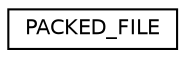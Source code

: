 digraph "Graphical Class Hierarchy"
{
 // LATEX_PDF_SIZE
  edge [fontname="Helvetica",fontsize="10",labelfontname="Helvetica",labelfontsize="10"];
  node [fontname="Helvetica",fontsize="10",shape=record];
  rankdir="LR";
  Node0 [label="PACKED_FILE",height=0.2,width=0.4,color="black", fillcolor="white", style="filled",URL="$structPACKED__FILE.html",tooltip=" "];
}
